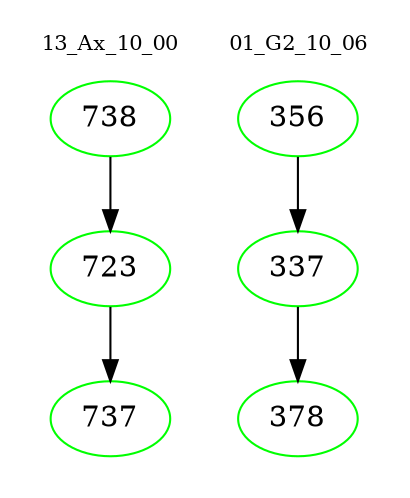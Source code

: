 digraph{
subgraph cluster_0 {
color = white
label = "13_Ax_10_00";
fontsize=10;
T0_738 [label="738", color="green"]
T0_738 -> T0_723 [color="black"]
T0_723 [label="723", color="green"]
T0_723 -> T0_737 [color="black"]
T0_737 [label="737", color="green"]
}
subgraph cluster_1 {
color = white
label = "01_G2_10_06";
fontsize=10;
T1_356 [label="356", color="green"]
T1_356 -> T1_337 [color="black"]
T1_337 [label="337", color="green"]
T1_337 -> T1_378 [color="black"]
T1_378 [label="378", color="green"]
}
}
